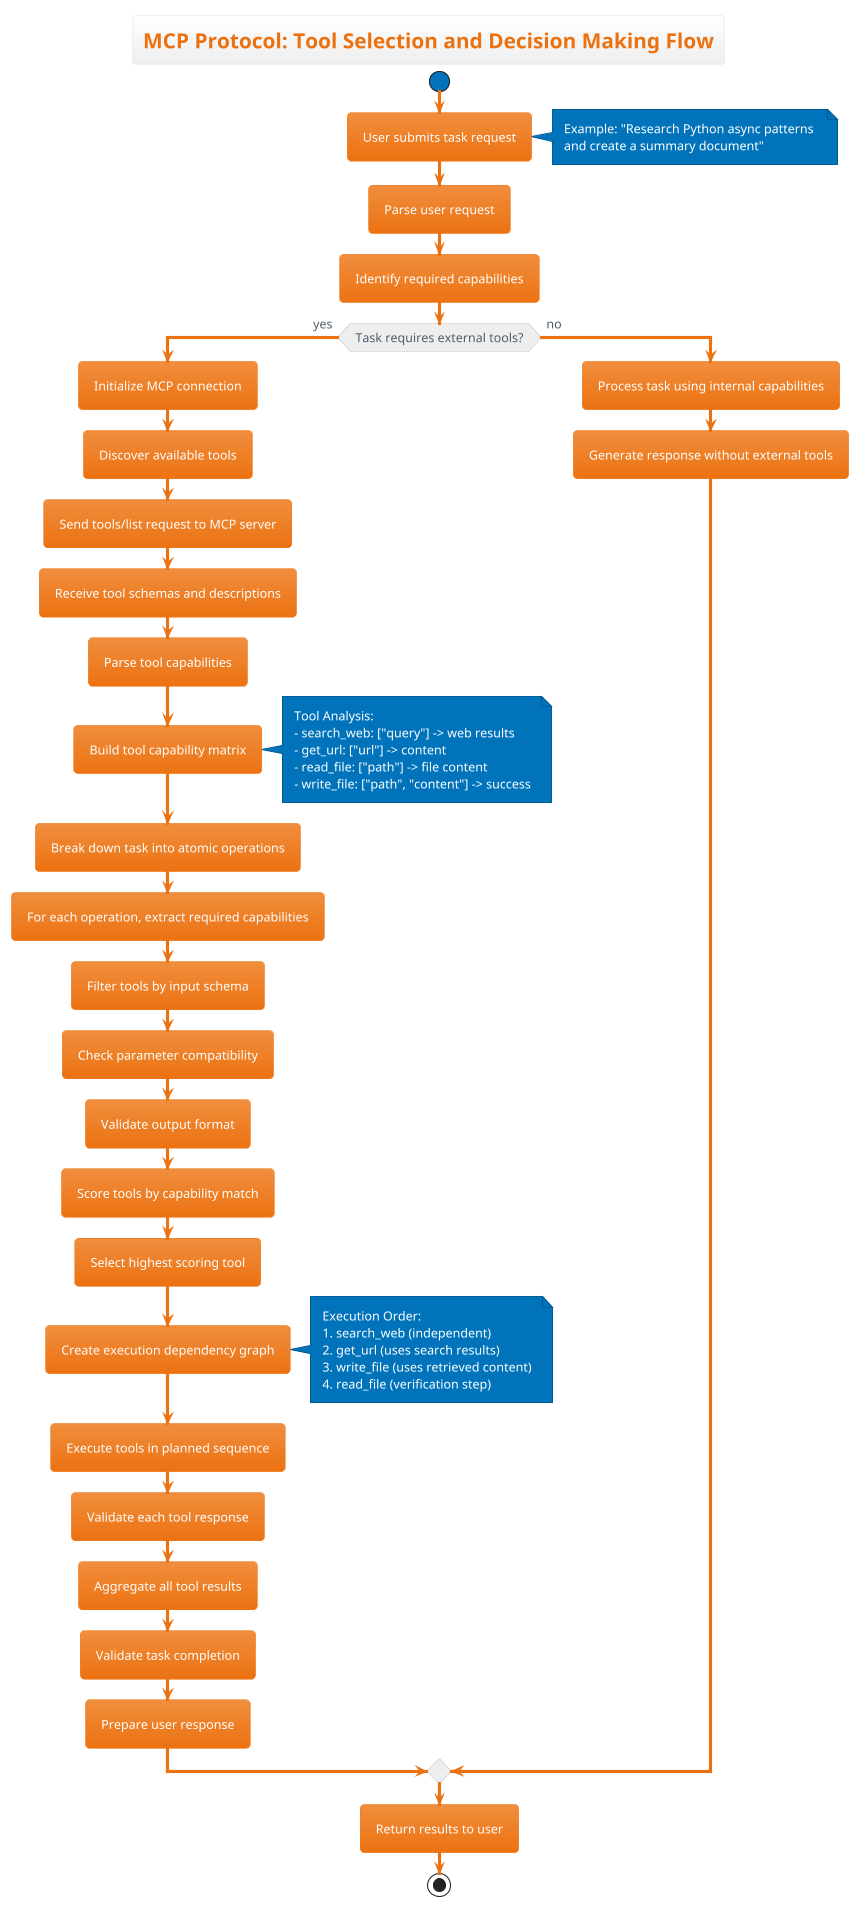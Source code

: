 @startuml MCP_Tool_Selection_Decision_Flow

!theme aws-orange


title MCP Protocol: Tool Selection and Decision Making Flow

start
:User submits task request;
note right
  Example: "Research Python async patterns 
  and create a summary document"
end note

:Parse user request;
:Identify required capabilities;

if (Task requires external tools?) then (yes)
  :Initialize MCP connection;
  :Discover available tools;
  
  :Send tools/list request to MCP server;
  :Receive tool schemas and descriptions;
  :Parse tool capabilities;
  
  :Build tool capability matrix;
  note right
    Tool Analysis:
    - search_web: ["query"] -> web results
    - get_url: ["url"] -> content
    - read_file: ["path"] -> file content
    - write_file: ["path", "content"] -> success
  end note
  
  :Break down task into atomic operations;
  
  :For each operation, extract required capabilities;
  :Filter tools by input schema;
  :Check parameter compatibility;
  :Validate output format;
  :Score tools by capability match;
  :Select highest scoring tool;
  
  :Create execution dependency graph;
  note right
    Execution Order:
    1. search_web (independent)
    2. get_url (uses search results)
    3. write_file (uses retrieved content)
    4. read_file (verification step)
  end note
  
  :Execute tools in planned sequence;
  :Validate each tool response;
  :Aggregate all tool results;
  :Validate task completion;
  :Prepare user response;
  
else (no)
  :Process task using internal capabilities;
  :Generate response without external tools;
endif

:Return results to user;
stop

@enduml